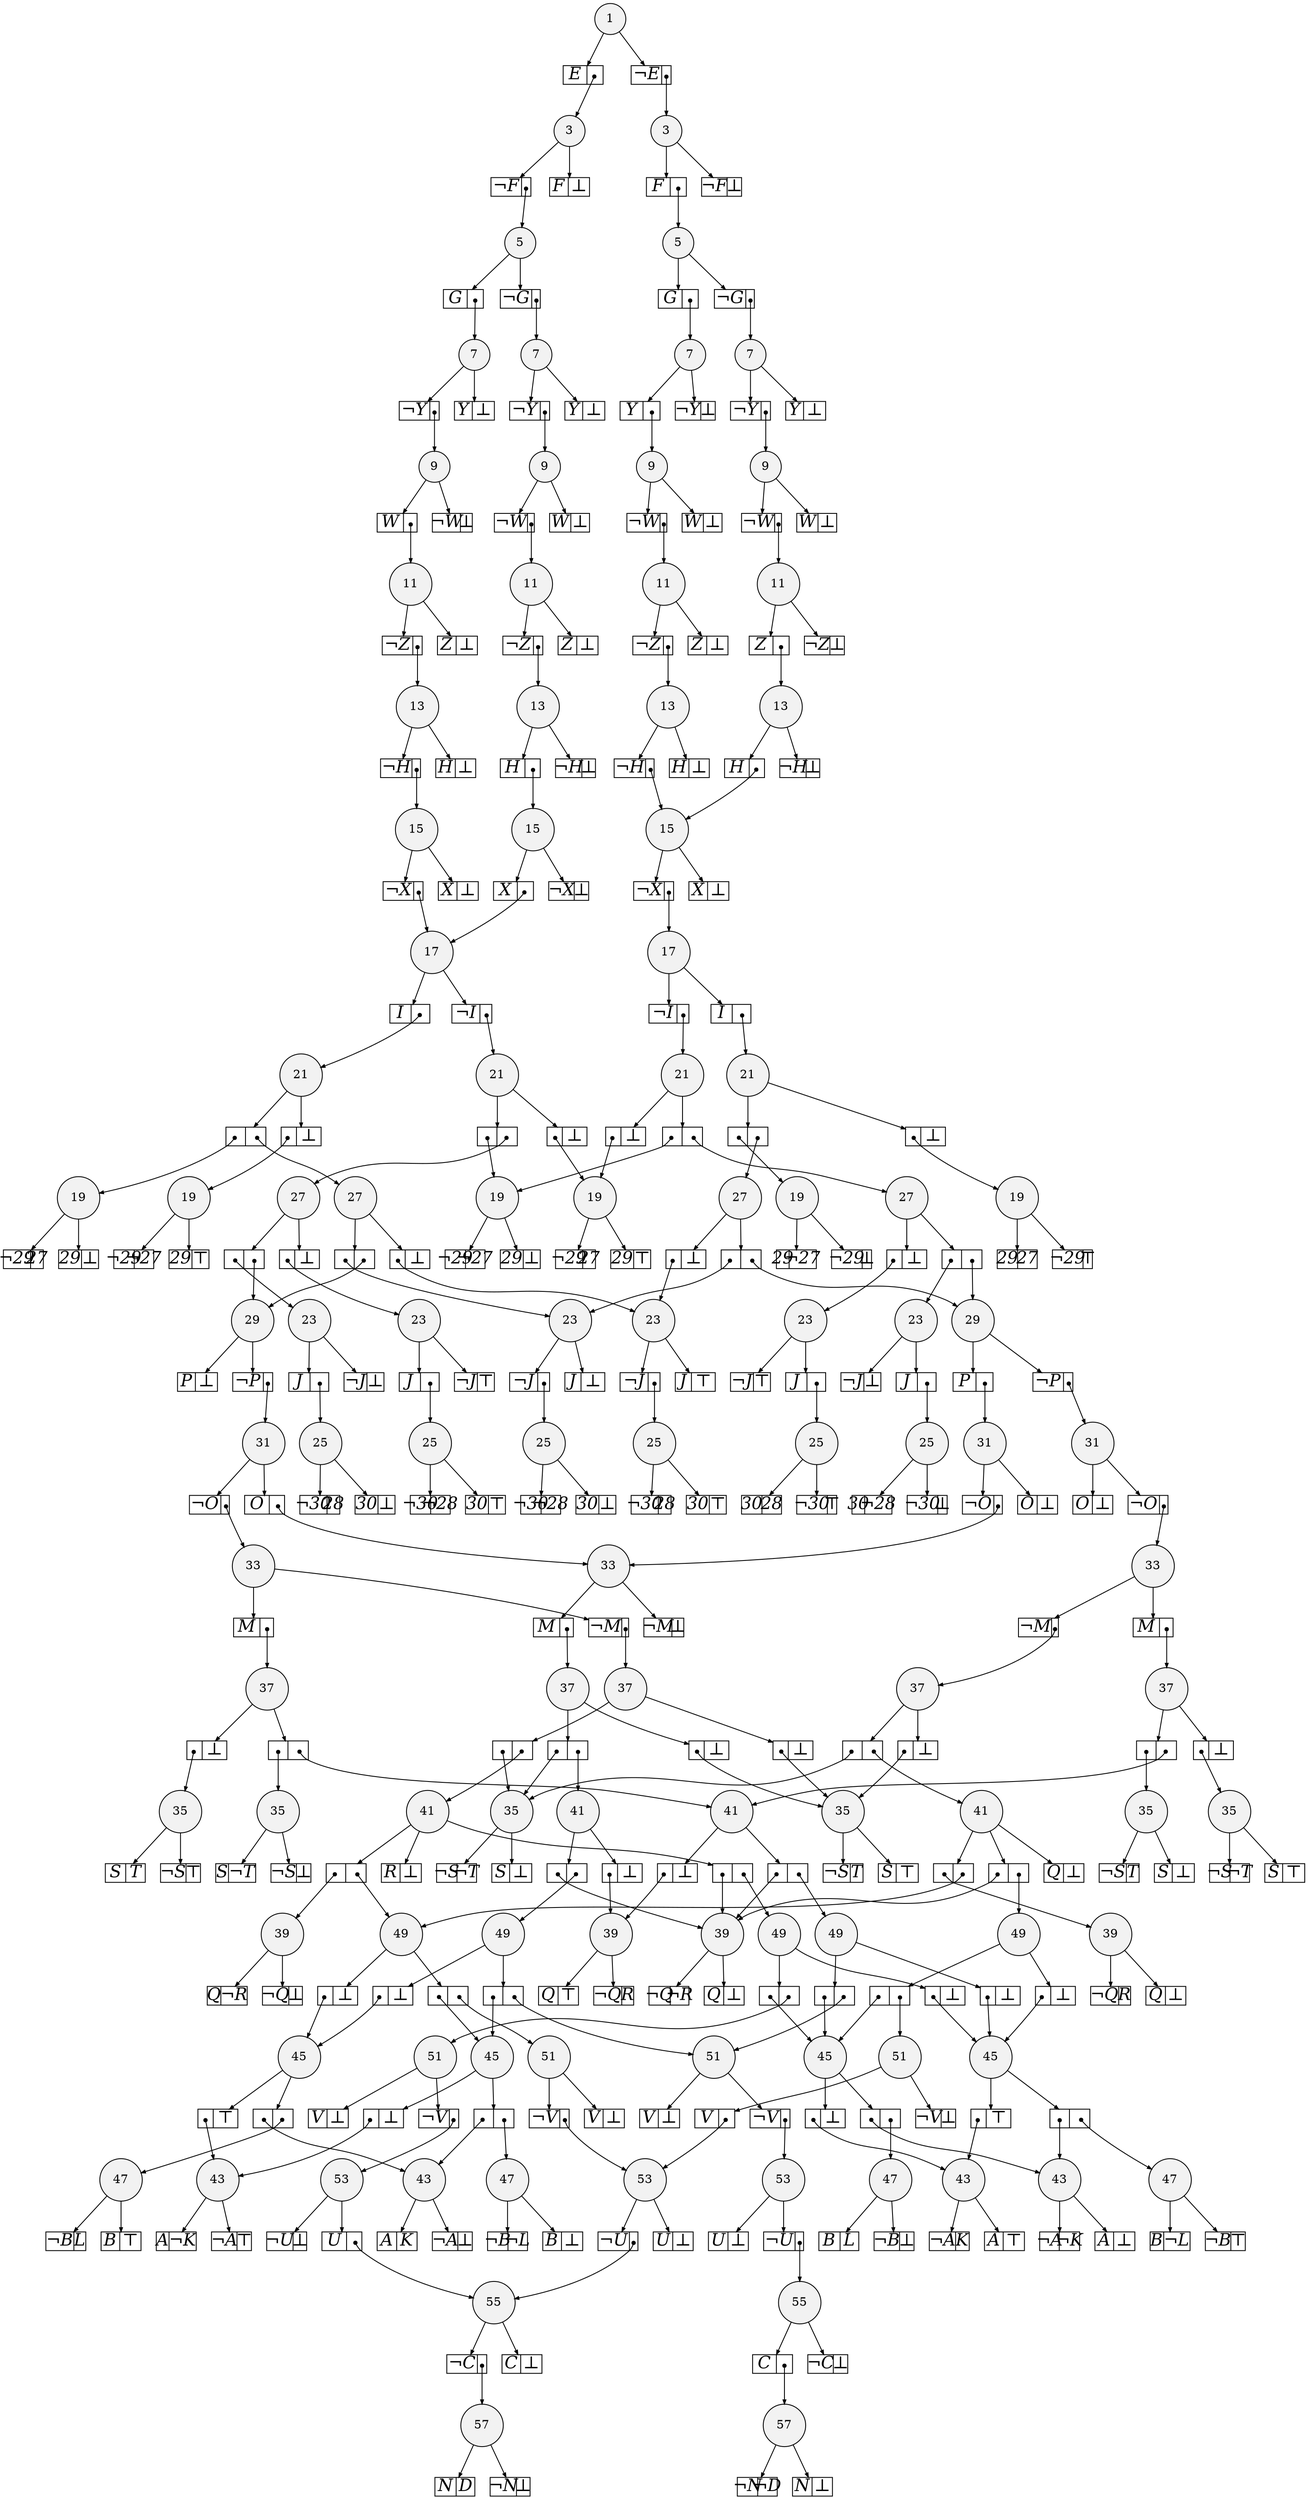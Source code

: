 
digraph sdd {

overlap=false

{rank=same; n8892 n8893 }
{rank=same; n8926 n8927 }
{rank=same; n8977 n10126 n8976 }
{rank=same; n9281 n10127 n9287 n10119 }
{rank=same; n15714 n15718 n15717 n15715 n15716 }
{rank=same; n4064 n15719 n4063 n15721 }
{rank=same; n9321 n15720 n9318 n15722 }
{rank=same; n9260 n9262 n9257 n9259 }
{rank=same; n15779 n15780 n15777 n15781 }
{rank=same; n13173 n15690 n13174 n13175 }
{rank=same; n16767 n15826 n15824 n16627 n15822 }
{rank=same; n16765 n16766 n14775 n15778 n16623 n16626 }
{rank=same; n16768 n15858 n16630 }
{rank=same; n16769 n16631 n15900 }
{rank=same; n16770 n16632 }
{rank=same; n16773 n16771 n16674 n16635 }
{rank=same; n9951 n13331 n16734 n16738 n16668 n16672 }
{rank=same; n15546 n16246 n16735 n16739 n16670 n16673 }
{rank=same; n16774 n16772 n16675 n16653 }
{rank=same; n16711 n16713 n9832 n16544 n16651 n16652 }
{rank=same; n16775 n16676 }
{rank=same; n16781 n16776 n16677 }
{rank=same; n16782 n16777 n16682 n16678 }
{rank=same; n16783 n16778 n16683 n16679 }
{rank=same; n16784 n16779 n16684 n16680 }
{rank=same; n16785 n16780 n16685 n16681 }
{rank=same; n16786 n16686 }
{rank=same; n16787 n16687 }
{rank=same; n16788 }

n8892 [label= "57",style=filled,fillcolor=gray95,shape=circle,height=.25,width=.25]; 
n8892e0
      [label= "<L>&not;N|<R>&not;D",
      shape=record,
      fontsize=20,
      fontname="Times-Italic",
      fillcolor=white,
      style=filled,
      fixedsize=true,
      height=.30, 
      width=.65];

n8892->n8892e0 [arrowsize=.50];
n8892e1
      [label= "<L>N|<R>&#8869;",
      shape=record,
      fontsize=20,
      fontname="Times-Italic",
      fillcolor=white,
      style=filled,
      fixedsize=true,
      height=.30, 
      width=.65];

n8892->n8892e1 [arrowsize=.50];
n8893 [label= "57",style=filled,fillcolor=gray95,shape=circle,height=.25,width=.25]; 
n8893e0
      [label= "<L>N|<R>D",
      shape=record,
      fontsize=20,
      fontname="Times-Italic",
      fillcolor=white,
      style=filled,
      fixedsize=true,
      height=.30, 
      width=.65];

n8893->n8893e0 [arrowsize=.50];
n8893e1
      [label= "<L>&not;N|<R>&#8869;",
      shape=record,
      fontsize=20,
      fontname="Times-Italic",
      fillcolor=white,
      style=filled,
      fixedsize=true,
      height=.30, 
      width=.65];

n8893->n8893e1 [arrowsize=.50];
n8926 [label= "55",style=filled,fillcolor=gray95,shape=circle,height=.25,width=.25]; 
n8926e0
      [label= "<L>C|<R>",
      shape=record,
      fontsize=20,
      fontname="Times-Italic",
      fillcolor=white,
      style=filled,
      fixedsize=true,
      height=.30, 
      width=.65];

n8926->n8926e0 [arrowsize=.50];
n8926e0:R:c->n8892 [arrowsize=.50,tailclip=false,arrowtail=dot,dir=both];
n8926e1
      [label= "<L>&not;C|<R>&#8869;",
      shape=record,
      fontsize=20,
      fontname="Times-Italic",
      fillcolor=white,
      style=filled,
      fixedsize=true,
      height=.30, 
      width=.65];

n8926->n8926e1 [arrowsize=.50];
n8927 [label= "55",style=filled,fillcolor=gray95,shape=circle,height=.25,width=.25]; 
n8927e0
      [label= "<L>&not;C|<R>",
      shape=record,
      fontsize=20,
      fontname="Times-Italic",
      fillcolor=white,
      style=filled,
      fixedsize=true,
      height=.30, 
      width=.65];

n8927->n8927e0 [arrowsize=.50];
n8927e0:R:c->n8893 [arrowsize=.50,tailclip=false,arrowtail=dot,dir=both];
n8927e1
      [label= "<L>C|<R>&#8869;",
      shape=record,
      fontsize=20,
      fontname="Times-Italic",
      fillcolor=white,
      style=filled,
      fixedsize=true,
      height=.30, 
      width=.65];

n8927->n8927e1 [arrowsize=.50];
n8977 [label= "53",style=filled,fillcolor=gray95,shape=circle,height=.25,width=.25]; 
n8977e0
      [label= "<L>&not;U|<R>",
      shape=record,
      fontsize=20,
      fontname="Times-Italic",
      fillcolor=white,
      style=filled,
      fixedsize=true,
      height=.30, 
      width=.65];

n8977->n8977e0 [arrowsize=.50];
n8977e0:R:c->n8926 [arrowsize=.50,tailclip=false,arrowtail=dot,dir=both];
n8977e1
      [label= "<L>U|<R>&#8869;",
      shape=record,
      fontsize=20,
      fontname="Times-Italic",
      fillcolor=white,
      style=filled,
      fixedsize=true,
      height=.30, 
      width=.65];

n8977->n8977e1 [arrowsize=.50];
n10126 [label= "53",style=filled,fillcolor=gray95,shape=circle,height=.25,width=.25]; 
n10126e0
      [label= "<L>U|<R>",
      shape=record,
      fontsize=20,
      fontname="Times-Italic",
      fillcolor=white,
      style=filled,
      fixedsize=true,
      height=.30, 
      width=.65];

n10126->n10126e0 [arrowsize=.50];
n10126e0:R:c->n8927 [arrowsize=.50,tailclip=false,arrowtail=dot,dir=both];
n10126e1
      [label= "<L>&not;U|<R>&#8869;",
      shape=record,
      fontsize=20,
      fontname="Times-Italic",
      fillcolor=white,
      style=filled,
      fixedsize=true,
      height=.30, 
      width=.65];

n10126->n10126e1 [arrowsize=.50];
n8976 [label= "53",style=filled,fillcolor=gray95,shape=circle,height=.25,width=.25]; 
n8976e0
      [label= "<L>&not;U|<R>",
      shape=record,
      fontsize=20,
      fontname="Times-Italic",
      fillcolor=white,
      style=filled,
      fixedsize=true,
      height=.30, 
      width=.65];

n8976->n8976e0 [arrowsize=.50];
n8976e0:R:c->n8927 [arrowsize=.50,tailclip=false,arrowtail=dot,dir=both];
n8976e1
      [label= "<L>U|<R>&#8869;",
      shape=record,
      fontsize=20,
      fontname="Times-Italic",
      fillcolor=white,
      style=filled,
      fixedsize=true,
      height=.30, 
      width=.65];

n8976->n8976e1 [arrowsize=.50];
n9281 [label= "51",style=filled,fillcolor=gray95,shape=circle,height=.25,width=.25]; 
n9281e0
      [label= "<L>&not;V|<R>",
      shape=record,
      fontsize=20,
      fontname="Times-Italic",
      fillcolor=white,
      style=filled,
      fixedsize=true,
      height=.30, 
      width=.65];

n9281->n9281e0 [arrowsize=.50];
n9281e0:R:c->n8977 [arrowsize=.50,tailclip=false,arrowtail=dot,dir=both];
n9281e1
      [label= "<L>V|<R>&#8869;",
      shape=record,
      fontsize=20,
      fontname="Times-Italic",
      fillcolor=white,
      style=filled,
      fixedsize=true,
      height=.30, 
      width=.65];

n9281->n9281e1 [arrowsize=.50];
n10127 [label= "51",style=filled,fillcolor=gray95,shape=circle,height=.25,width=.25]; 
n10127e0
      [label= "<L>&not;V|<R>",
      shape=record,
      fontsize=20,
      fontname="Times-Italic",
      fillcolor=white,
      style=filled,
      fixedsize=true,
      height=.30, 
      width=.65];

n10127->n10127e0 [arrowsize=.50];
n10127e0:R:c->n10126 [arrowsize=.50,tailclip=false,arrowtail=dot,dir=both];
n10127e1
      [label= "<L>V|<R>&#8869;",
      shape=record,
      fontsize=20,
      fontname="Times-Italic",
      fillcolor=white,
      style=filled,
      fixedsize=true,
      height=.30, 
      width=.65];

n10127->n10127e1 [arrowsize=.50];
n9287 [label= "51",style=filled,fillcolor=gray95,shape=circle,height=.25,width=.25]; 
n9287e0
      [label= "<L>&not;V|<R>",
      shape=record,
      fontsize=20,
      fontname="Times-Italic",
      fillcolor=white,
      style=filled,
      fixedsize=true,
      height=.30, 
      width=.65];

n9287->n9287e0 [arrowsize=.50];
n9287e0:R:c->n8976 [arrowsize=.50,tailclip=false,arrowtail=dot,dir=both];
n9287e1
      [label= "<L>V|<R>&#8869;",
      shape=record,
      fontsize=20,
      fontname="Times-Italic",
      fillcolor=white,
      style=filled,
      fixedsize=true,
      height=.30, 
      width=.65];

n9287->n9287e1 [arrowsize=.50];
n10119 [label= "51",style=filled,fillcolor=gray95,shape=circle,height=.25,width=.25]; 
n10119e0
      [label= "<L>V|<R>",
      shape=record,
      fontsize=20,
      fontname="Times-Italic",
      fillcolor=white,
      style=filled,
      fixedsize=true,
      height=.30, 
      width=.65];

n10119->n10119e0 [arrowsize=.50];
n10119e0:R:c->n8976 [arrowsize=.50,tailclip=false,arrowtail=dot,dir=both];
n10119e1
      [label= "<L>&not;V|<R>&#8869;",
      shape=record,
      fontsize=20,
      fontname="Times-Italic",
      fillcolor=white,
      style=filled,
      fixedsize=true,
      height=.30, 
      width=.65];

n10119->n10119e1 [arrowsize=.50];
n15714 [label= "49",style=filled,fillcolor=gray95,shape=circle,height=.25,width=.25]; 
n15714e0
      [label= "<L>|<R>",
      shape=record,
      fontsize=20,
      fontname="Times-Italic",
      fillcolor=white,
      style=filled,
      fixedsize=true,
      height=.30, 
      width=.65];

n15714->n15714e0 [arrowsize=.50];
n15714e0:L:c->n9321 [arrowsize=.50,tailclip=false,arrowtail=dot,dir=both];
n15714e0:R:c->n9281 [arrowsize=.50,tailclip=false,arrowtail=dot,dir=both];
n15714e1
      [label= "<L>|<R>&#8869;",
      shape=record,
      fontsize=20,
      fontname="Times-Italic",
      fillcolor=white,
      style=filled,
      fixedsize=true,
      height=.30, 
      width=.65];

n15714->n15714e1 [arrowsize=.50];
n15714e1:L:c->n15720 [arrowsize=.50,tailclip=false,arrowtail=dot,dir=both];
n15718 [label= "49",style=filled,fillcolor=gray95,shape=circle,height=.25,width=.25]; 
n15718e0
      [label= "<L>|<R>",
      shape=record,
      fontsize=20,
      fontname="Times-Italic",
      fillcolor=white,
      style=filled,
      fixedsize=true,
      height=.30, 
      width=.65];

n15718->n15718e0 [arrowsize=.50];
n15718e0:L:c->n9321 [arrowsize=.50,tailclip=false,arrowtail=dot,dir=both];
n15718e0:R:c->n10127 [arrowsize=.50,tailclip=false,arrowtail=dot,dir=both];
n15718e1
      [label= "<L>|<R>&#8869;",
      shape=record,
      fontsize=20,
      fontname="Times-Italic",
      fillcolor=white,
      style=filled,
      fixedsize=true,
      height=.30, 
      width=.65];

n15718->n15718e1 [arrowsize=.50];
n15718e1:L:c->n15720 [arrowsize=.50,tailclip=false,arrowtail=dot,dir=both];
n15717 [label= "49",style=filled,fillcolor=gray95,shape=circle,height=.25,width=.25]; 
n15717e0
      [label= "<L>|<R>",
      shape=record,
      fontsize=20,
      fontname="Times-Italic",
      fillcolor=white,
      style=filled,
      fixedsize=true,
      height=.30, 
      width=.65];

n15717->n15717e0 [arrowsize=.50];
n15717e0:L:c->n9318 [arrowsize=.50,tailclip=false,arrowtail=dot,dir=both];
n15717e0:R:c->n9287 [arrowsize=.50,tailclip=false,arrowtail=dot,dir=both];
n15717e1
      [label= "<L>|<R>&#8869;",
      shape=record,
      fontsize=20,
      fontname="Times-Italic",
      fillcolor=white,
      style=filled,
      fixedsize=true,
      height=.30, 
      width=.65];

n15717->n15717e1 [arrowsize=.50];
n15717e1:L:c->n15722 [arrowsize=.50,tailclip=false,arrowtail=dot,dir=both];
n15715 [label= "49",style=filled,fillcolor=gray95,shape=circle,height=.25,width=.25]; 
n15715e0
      [label= "<L>|<R>",
      shape=record,
      fontsize=20,
      fontname="Times-Italic",
      fillcolor=white,
      style=filled,
      fixedsize=true,
      height=.30, 
      width=.65];

n15715->n15715e0 [arrowsize=.50];
n15715e0:L:c->n9318 [arrowsize=.50,tailclip=false,arrowtail=dot,dir=both];
n15715e0:R:c->n9281 [arrowsize=.50,tailclip=false,arrowtail=dot,dir=both];
n15715e1
      [label= "<L>|<R>&#8869;",
      shape=record,
      fontsize=20,
      fontname="Times-Italic",
      fillcolor=white,
      style=filled,
      fixedsize=true,
      height=.30, 
      width=.65];

n15715->n15715e1 [arrowsize=.50];
n15715e1:L:c->n15722 [arrowsize=.50,tailclip=false,arrowtail=dot,dir=both];
n15716 [label= "49",style=filled,fillcolor=gray95,shape=circle,height=.25,width=.25]; 
n15716e0
      [label= "<L>|<R>",
      shape=record,
      fontsize=20,
      fontname="Times-Italic",
      fillcolor=white,
      style=filled,
      fixedsize=true,
      height=.30, 
      width=.65];

n15716->n15716e0 [arrowsize=.50];
n15716e0:L:c->n9321 [arrowsize=.50,tailclip=false,arrowtail=dot,dir=both];
n15716e0:R:c->n10119 [arrowsize=.50,tailclip=false,arrowtail=dot,dir=both];
n15716e1
      [label= "<L>|<R>&#8869;",
      shape=record,
      fontsize=20,
      fontname="Times-Italic",
      fillcolor=white,
      style=filled,
      fixedsize=true,
      height=.30, 
      width=.65];

n15716->n15716e1 [arrowsize=.50];
n15716e1:L:c->n15720 [arrowsize=.50,tailclip=false,arrowtail=dot,dir=both];
n4064 [label= "47",style=filled,fillcolor=gray95,shape=circle,height=.25,width=.25]; 
n4064e0
      [label= "<L>B|<R>L",
      shape=record,
      fontsize=20,
      fontname="Times-Italic",
      fillcolor=white,
      style=filled,
      fixedsize=true,
      height=.30, 
      width=.65];

n4064->n4064e0 [arrowsize=.50];
n4064e1
      [label= "<L>&not;B|<R>&#8869;",
      shape=record,
      fontsize=20,
      fontname="Times-Italic",
      fillcolor=white,
      style=filled,
      fixedsize=true,
      height=.30, 
      width=.65];

n4064->n4064e1 [arrowsize=.50];
n15719 [label= "47",style=filled,fillcolor=gray95,shape=circle,height=.25,width=.25]; 
n15719e0
      [label= "<L>B|<R>&not;L",
      shape=record,
      fontsize=20,
      fontname="Times-Italic",
      fillcolor=white,
      style=filled,
      fixedsize=true,
      height=.30, 
      width=.65];

n15719->n15719e0 [arrowsize=.50];
n15719e1
      [label= "<L>&not;B|<R>&#8868;",
      shape=record,
      fontsize=20,
      fontname="Times-Italic",
      fillcolor=white,
      style=filled,
      fixedsize=true,
      height=.30, 
      width=.65];

n15719->n15719e1 [arrowsize=.50];
n4063 [label= "47",style=filled,fillcolor=gray95,shape=circle,height=.25,width=.25]; 
n4063e0
      [label= "<L>&not;B|<R>&not;L",
      shape=record,
      fontsize=20,
      fontname="Times-Italic",
      fillcolor=white,
      style=filled,
      fixedsize=true,
      height=.30, 
      width=.65];

n4063->n4063e0 [arrowsize=.50];
n4063e1
      [label= "<L>B|<R>&#8869;",
      shape=record,
      fontsize=20,
      fontname="Times-Italic",
      fillcolor=white,
      style=filled,
      fixedsize=true,
      height=.30, 
      width=.65];

n4063->n4063e1 [arrowsize=.50];
n15721 [label= "47",style=filled,fillcolor=gray95,shape=circle,height=.25,width=.25]; 
n15721e0
      [label= "<L>&not;B|<R>L",
      shape=record,
      fontsize=20,
      fontname="Times-Italic",
      fillcolor=white,
      style=filled,
      fixedsize=true,
      height=.30, 
      width=.65];

n15721->n15721e0 [arrowsize=.50];
n15721e1
      [label= "<L>B|<R>&#8868;",
      shape=record,
      fontsize=20,
      fontname="Times-Italic",
      fillcolor=white,
      style=filled,
      fixedsize=true,
      height=.30, 
      width=.65];

n15721->n15721e1 [arrowsize=.50];
n9321 [label= "45",style=filled,fillcolor=gray95,shape=circle,height=.25,width=.25]; 
n9321e0
      [label= "<L>|<R>",
      shape=record,
      fontsize=20,
      fontname="Times-Italic",
      fillcolor=white,
      style=filled,
      fixedsize=true,
      height=.30, 
      width=.65];

n9321->n9321e0 [arrowsize=.50];
n9321e0:L:c->n9260 [arrowsize=.50,tailclip=false,arrowtail=dot,dir=both];
n9321e0:R:c->n4064 [arrowsize=.50,tailclip=false,arrowtail=dot,dir=both];
n9321e1
      [label= "<L>|<R>&#8869;",
      shape=record,
      fontsize=20,
      fontname="Times-Italic",
      fillcolor=white,
      style=filled,
      fixedsize=true,
      height=.30, 
      width=.65];

n9321->n9321e1 [arrowsize=.50];
n9321e1:L:c->n9262 [arrowsize=.50,tailclip=false,arrowtail=dot,dir=both];
n15720 [label= "45",style=filled,fillcolor=gray95,shape=circle,height=.25,width=.25]; 
n15720e0
      [label= "<L>|<R>",
      shape=record,
      fontsize=20,
      fontname="Times-Italic",
      fillcolor=white,
      style=filled,
      fixedsize=true,
      height=.30, 
      width=.65];

n15720->n15720e0 [arrowsize=.50];
n15720e0:L:c->n9260 [arrowsize=.50,tailclip=false,arrowtail=dot,dir=both];
n15720e0:R:c->n15719 [arrowsize=.50,tailclip=false,arrowtail=dot,dir=both];
n15720e1
      [label= "<L>|<R>&#8868;",
      shape=record,
      fontsize=20,
      fontname="Times-Italic",
      fillcolor=white,
      style=filled,
      fixedsize=true,
      height=.30, 
      width=.65];

n15720->n15720e1 [arrowsize=.50];
n15720e1:L:c->n9262 [arrowsize=.50,tailclip=false,arrowtail=dot,dir=both];
n9318 [label= "45",style=filled,fillcolor=gray95,shape=circle,height=.25,width=.25]; 
n9318e0
      [label= "<L>|<R>",
      shape=record,
      fontsize=20,
      fontname="Times-Italic",
      fillcolor=white,
      style=filled,
      fixedsize=true,
      height=.30, 
      width=.65];

n9318->n9318e0 [arrowsize=.50];
n9318e0:L:c->n9257 [arrowsize=.50,tailclip=false,arrowtail=dot,dir=both];
n9318e0:R:c->n4063 [arrowsize=.50,tailclip=false,arrowtail=dot,dir=both];
n9318e1
      [label= "<L>|<R>&#8869;",
      shape=record,
      fontsize=20,
      fontname="Times-Italic",
      fillcolor=white,
      style=filled,
      fixedsize=true,
      height=.30, 
      width=.65];

n9318->n9318e1 [arrowsize=.50];
n9318e1:L:c->n9259 [arrowsize=.50,tailclip=false,arrowtail=dot,dir=both];
n15722 [label= "45",style=filled,fillcolor=gray95,shape=circle,height=.25,width=.25]; 
n15722e0
      [label= "<L>|<R>",
      shape=record,
      fontsize=20,
      fontname="Times-Italic",
      fillcolor=white,
      style=filled,
      fixedsize=true,
      height=.30, 
      width=.65];

n15722->n15722e0 [arrowsize=.50];
n15722e0:L:c->n9257 [arrowsize=.50,tailclip=false,arrowtail=dot,dir=both];
n15722e0:R:c->n15721 [arrowsize=.50,tailclip=false,arrowtail=dot,dir=both];
n15722e1
      [label= "<L>|<R>&#8868;",
      shape=record,
      fontsize=20,
      fontname="Times-Italic",
      fillcolor=white,
      style=filled,
      fixedsize=true,
      height=.30, 
      width=.65];

n15722->n15722e1 [arrowsize=.50];
n15722e1:L:c->n9259 [arrowsize=.50,tailclip=false,arrowtail=dot,dir=both];
n9260 [label= "43",style=filled,fillcolor=gray95,shape=circle,height=.25,width=.25]; 
n9260e0
      [label= "<L>&not;A|<R>&not;K",
      shape=record,
      fontsize=20,
      fontname="Times-Italic",
      fillcolor=white,
      style=filled,
      fixedsize=true,
      height=.30, 
      width=.65];

n9260->n9260e0 [arrowsize=.50];
n9260e1
      [label= "<L>A|<R>&#8869;",
      shape=record,
      fontsize=20,
      fontname="Times-Italic",
      fillcolor=white,
      style=filled,
      fixedsize=true,
      height=.30, 
      width=.65];

n9260->n9260e1 [arrowsize=.50];
n9262 [label= "43",style=filled,fillcolor=gray95,shape=circle,height=.25,width=.25]; 
n9262e0
      [label= "<L>&not;A|<R>K",
      shape=record,
      fontsize=20,
      fontname="Times-Italic",
      fillcolor=white,
      style=filled,
      fixedsize=true,
      height=.30, 
      width=.65];

n9262->n9262e0 [arrowsize=.50];
n9262e1
      [label= "<L>A|<R>&#8868;",
      shape=record,
      fontsize=20,
      fontname="Times-Italic",
      fillcolor=white,
      style=filled,
      fixedsize=true,
      height=.30, 
      width=.65];

n9262->n9262e1 [arrowsize=.50];
n9257 [label= "43",style=filled,fillcolor=gray95,shape=circle,height=.25,width=.25]; 
n9257e0
      [label= "<L>A|<R>K",
      shape=record,
      fontsize=20,
      fontname="Times-Italic",
      fillcolor=white,
      style=filled,
      fixedsize=true,
      height=.30, 
      width=.65];

n9257->n9257e0 [arrowsize=.50];
n9257e1
      [label= "<L>&not;A|<R>&#8869;",
      shape=record,
      fontsize=20,
      fontname="Times-Italic",
      fillcolor=white,
      style=filled,
      fixedsize=true,
      height=.30, 
      width=.65];

n9257->n9257e1 [arrowsize=.50];
n9259 [label= "43",style=filled,fillcolor=gray95,shape=circle,height=.25,width=.25]; 
n9259e0
      [label= "<L>A|<R>&not;K",
      shape=record,
      fontsize=20,
      fontname="Times-Italic",
      fillcolor=white,
      style=filled,
      fixedsize=true,
      height=.30, 
      width=.65];

n9259->n9259e0 [arrowsize=.50];
n9259e1
      [label= "<L>&not;A|<R>&#8868;",
      shape=record,
      fontsize=20,
      fontname="Times-Italic",
      fillcolor=white,
      style=filled,
      fixedsize=true,
      height=.30, 
      width=.65];

n9259->n9259e1 [arrowsize=.50];
n15779 [label= "41",style=filled,fillcolor=gray95,shape=circle,height=.25,width=.25]; 
n15779e0
      [label= "<L>|<R>",
      shape=record,
      fontsize=20,
      fontname="Times-Italic",
      fillcolor=white,
      style=filled,
      fixedsize=true,
      height=.30, 
      width=.65];

n15779->n15779e0 [arrowsize=.50];
n15779e0:L:c->n13173 [arrowsize=.50,tailclip=false,arrowtail=dot,dir=both];
n15779e0:R:c->n15714 [arrowsize=.50,tailclip=false,arrowtail=dot,dir=both];
n15779e1
      [label= "<L>|<R>&#8869;",
      shape=record,
      fontsize=20,
      fontname="Times-Italic",
      fillcolor=white,
      style=filled,
      fixedsize=true,
      height=.30, 
      width=.65];

n15779->n15779e1 [arrowsize=.50];
n15779e1:L:c->n15690 [arrowsize=.50,tailclip=false,arrowtail=dot,dir=both];
n15780 [label= "41",style=filled,fillcolor=gray95,shape=circle,height=.25,width=.25]; 
n15780e0
      [label= "<L>|<R>",
      shape=record,
      fontsize=20,
      fontname="Times-Italic",
      fillcolor=white,
      style=filled,
      fixedsize=true,
      height=.30, 
      width=.65];

n15780->n15780e0 [arrowsize=.50];
n15780e0:L:c->n13173 [arrowsize=.50,tailclip=false,arrowtail=dot,dir=both];
n15780e0:R:c->n15718 [arrowsize=.50,tailclip=false,arrowtail=dot,dir=both];
n15780e1
      [label= "<L>|<R>",
      shape=record,
      fontsize=20,
      fontname="Times-Italic",
      fillcolor=white,
      style=filled,
      fixedsize=true,
      height=.30, 
      width=.65];

n15780->n15780e1 [arrowsize=.50];
n15780e1:L:c->n13174 [arrowsize=.50,tailclip=false,arrowtail=dot,dir=both];
n15780e1:R:c->n15717 [arrowsize=.50,tailclip=false,arrowtail=dot,dir=both];
n15780e2
      [label= "<L>R|<R>&#8869;",
      shape=record,
      fontsize=20,
      fontname="Times-Italic",
      fillcolor=white,
      style=filled,
      fixedsize=true,
      height=.30, 
      width=.65];

n15780->n15780e2 [arrowsize=.50];
n15777 [label= "41",style=filled,fillcolor=gray95,shape=circle,height=.25,width=.25]; 
n15777e0
      [label= "<L>|<R>",
      shape=record,
      fontsize=20,
      fontname="Times-Italic",
      fillcolor=white,
      style=filled,
      fixedsize=true,
      height=.30, 
      width=.65];

n15777->n15777e0 [arrowsize=.50];
n15777e0:L:c->n13173 [arrowsize=.50,tailclip=false,arrowtail=dot,dir=both];
n15777e0:R:c->n15715 [arrowsize=.50,tailclip=false,arrowtail=dot,dir=both];
n15777e1
      [label= "<L>|<R>&#8869;",
      shape=record,
      fontsize=20,
      fontname="Times-Italic",
      fillcolor=white,
      style=filled,
      fixedsize=true,
      height=.30, 
      width=.65];

n15777->n15777e1 [arrowsize=.50];
n15777e1:L:c->n15690 [arrowsize=.50,tailclip=false,arrowtail=dot,dir=both];
n15781 [label= "41",style=filled,fillcolor=gray95,shape=circle,height=.25,width=.25]; 
n15781e0
      [label= "<L>|<R>",
      shape=record,
      fontsize=20,
      fontname="Times-Italic",
      fillcolor=white,
      style=filled,
      fixedsize=true,
      height=.30, 
      width=.65];

n15781->n15781e0 [arrowsize=.50];
n15781e0:L:c->n13175 [arrowsize=.50,tailclip=false,arrowtail=dot,dir=both];
n15781e0:R:c->n15717 [arrowsize=.50,tailclip=false,arrowtail=dot,dir=both];
n15781e1
      [label= "<L>|<R>",
      shape=record,
      fontsize=20,
      fontname="Times-Italic",
      fillcolor=white,
      style=filled,
      fixedsize=true,
      height=.30, 
      width=.65];

n15781->n15781e1 [arrowsize=.50];
n15781e1:L:c->n13173 [arrowsize=.50,tailclip=false,arrowtail=dot,dir=both];
n15781e1:R:c->n15716 [arrowsize=.50,tailclip=false,arrowtail=dot,dir=both];
n15781e2
      [label= "<L>Q|<R>&#8869;",
      shape=record,
      fontsize=20,
      fontname="Times-Italic",
      fillcolor=white,
      style=filled,
      fixedsize=true,
      height=.30, 
      width=.65];

n15781->n15781e2 [arrowsize=.50];
n13173 [label= "39",style=filled,fillcolor=gray95,shape=circle,height=.25,width=.25]; 
n13173e0
      [label= "<L>&not;Q|<R>&not;R",
      shape=record,
      fontsize=20,
      fontname="Times-Italic",
      fillcolor=white,
      style=filled,
      fixedsize=true,
      height=.30, 
      width=.65];

n13173->n13173e0 [arrowsize=.50];
n13173e1
      [label= "<L>Q|<R>&#8869;",
      shape=record,
      fontsize=20,
      fontname="Times-Italic",
      fillcolor=white,
      style=filled,
      fixedsize=true,
      height=.30, 
      width=.65];

n13173->n13173e1 [arrowsize=.50];
n15690 [label= "39",style=filled,fillcolor=gray95,shape=circle,height=.25,width=.25]; 
n15690e0
      [label= "<L>&not;Q|<R>R",
      shape=record,
      fontsize=20,
      fontname="Times-Italic",
      fillcolor=white,
      style=filled,
      fixedsize=true,
      height=.30, 
      width=.65];

n15690->n15690e0 [arrowsize=.50];
n15690e1
      [label= "<L>Q|<R>&#8868;",
      shape=record,
      fontsize=20,
      fontname="Times-Italic",
      fillcolor=white,
      style=filled,
      fixedsize=true,
      height=.30, 
      width=.65];

n15690->n15690e1 [arrowsize=.50];
n13174 [label= "39",style=filled,fillcolor=gray95,shape=circle,height=.25,width=.25]; 
n13174e0
      [label= "<L>Q|<R>&not;R",
      shape=record,
      fontsize=20,
      fontname="Times-Italic",
      fillcolor=white,
      style=filled,
      fixedsize=true,
      height=.30, 
      width=.65];

n13174->n13174e0 [arrowsize=.50];
n13174e1
      [label= "<L>&not;Q|<R>&#8869;",
      shape=record,
      fontsize=20,
      fontname="Times-Italic",
      fillcolor=white,
      style=filled,
      fixedsize=true,
      height=.30, 
      width=.65];

n13174->n13174e1 [arrowsize=.50];
n13175 [label= "39",style=filled,fillcolor=gray95,shape=circle,height=.25,width=.25]; 
n13175e0
      [label= "<L>&not;Q|<R>R",
      shape=record,
      fontsize=20,
      fontname="Times-Italic",
      fillcolor=white,
      style=filled,
      fixedsize=true,
      height=.30, 
      width=.65];

n13175->n13175e0 [arrowsize=.50];
n13175e1
      [label= "<L>Q|<R>&#8869;",
      shape=record,
      fontsize=20,
      fontname="Times-Italic",
      fillcolor=white,
      style=filled,
      fixedsize=true,
      height=.30, 
      width=.65];

n13175->n13175e1 [arrowsize=.50];
n16767 [label= "37",style=filled,fillcolor=gray95,shape=circle,height=.25,width=.25]; 
n16767e0
      [label= "<L>|<R>",
      shape=record,
      fontsize=20,
      fontname="Times-Italic",
      fillcolor=white,
      style=filled,
      fixedsize=true,
      height=.30, 
      width=.65];

n16767->n16767e0 [arrowsize=.50];
n16767e0:L:c->n16765 [arrowsize=.50,tailclip=false,arrowtail=dot,dir=both];
n16767e0:R:c->n15779 [arrowsize=.50,tailclip=false,arrowtail=dot,dir=both];
n16767e1
      [label= "<L>|<R>&#8869;",
      shape=record,
      fontsize=20,
      fontname="Times-Italic",
      fillcolor=white,
      style=filled,
      fixedsize=true,
      height=.30, 
      width=.65];

n16767->n16767e1 [arrowsize=.50];
n16767e1:L:c->n16766 [arrowsize=.50,tailclip=false,arrowtail=dot,dir=both];
n15826 [label= "37",style=filled,fillcolor=gray95,shape=circle,height=.25,width=.25]; 
n15826e0
      [label= "<L>|<R>",
      shape=record,
      fontsize=20,
      fontname="Times-Italic",
      fillcolor=white,
      style=filled,
      fixedsize=true,
      height=.30, 
      width=.65];

n15826->n15826e0 [arrowsize=.50];
n15826e0:L:c->n14775 [arrowsize=.50,tailclip=false,arrowtail=dot,dir=both];
n15826e0:R:c->n15780 [arrowsize=.50,tailclip=false,arrowtail=dot,dir=both];
n15826e1
      [label= "<L>|<R>&#8869;",
      shape=record,
      fontsize=20,
      fontname="Times-Italic",
      fillcolor=white,
      style=filled,
      fixedsize=true,
      height=.30, 
      width=.65];

n15826->n15826e1 [arrowsize=.50];
n15826e1:L:c->n15778 [arrowsize=.50,tailclip=false,arrowtail=dot,dir=both];
n15824 [label= "37",style=filled,fillcolor=gray95,shape=circle,height=.25,width=.25]; 
n15824e0
      [label= "<L>|<R>",
      shape=record,
      fontsize=20,
      fontname="Times-Italic",
      fillcolor=white,
      style=filled,
      fixedsize=true,
      height=.30, 
      width=.65];

n15824->n15824e0 [arrowsize=.50];
n15824e0:L:c->n14775 [arrowsize=.50,tailclip=false,arrowtail=dot,dir=both];
n15824e0:R:c->n15777 [arrowsize=.50,tailclip=false,arrowtail=dot,dir=both];
n15824e1
      [label= "<L>|<R>&#8869;",
      shape=record,
      fontsize=20,
      fontname="Times-Italic",
      fillcolor=white,
      style=filled,
      fixedsize=true,
      height=.30, 
      width=.65];

n15824->n15824e1 [arrowsize=.50];
n15824e1:L:c->n15778 [arrowsize=.50,tailclip=false,arrowtail=dot,dir=both];
n16627 [label= "37",style=filled,fillcolor=gray95,shape=circle,height=.25,width=.25]; 
n16627e0
      [label= "<L>|<R>",
      shape=record,
      fontsize=20,
      fontname="Times-Italic",
      fillcolor=white,
      style=filled,
      fixedsize=true,
      height=.30, 
      width=.65];

n16627->n16627e0 [arrowsize=.50];
n16627e0:L:c->n16623 [arrowsize=.50,tailclip=false,arrowtail=dot,dir=both];
n16627e0:R:c->n15779 [arrowsize=.50,tailclip=false,arrowtail=dot,dir=both];
n16627e1
      [label= "<L>|<R>&#8869;",
      shape=record,
      fontsize=20,
      fontname="Times-Italic",
      fillcolor=white,
      style=filled,
      fixedsize=true,
      height=.30, 
      width=.65];

n16627->n16627e1 [arrowsize=.50];
n16627e1:L:c->n16626 [arrowsize=.50,tailclip=false,arrowtail=dot,dir=both];
n15822 [label= "37",style=filled,fillcolor=gray95,shape=circle,height=.25,width=.25]; 
n15822e0
      [label= "<L>|<R>",
      shape=record,
      fontsize=20,
      fontname="Times-Italic",
      fillcolor=white,
      style=filled,
      fixedsize=true,
      height=.30, 
      width=.65];

n15822->n15822e0 [arrowsize=.50];
n15822e0:L:c->n14775 [arrowsize=.50,tailclip=false,arrowtail=dot,dir=both];
n15822e0:R:c->n15781 [arrowsize=.50,tailclip=false,arrowtail=dot,dir=both];
n15822e1
      [label= "<L>|<R>&#8869;",
      shape=record,
      fontsize=20,
      fontname="Times-Italic",
      fillcolor=white,
      style=filled,
      fixedsize=true,
      height=.30, 
      width=.65];

n15822->n15822e1 [arrowsize=.50];
n15822e1:L:c->n15778 [arrowsize=.50,tailclip=false,arrowtail=dot,dir=both];
n16765 [label= "35",style=filled,fillcolor=gray95,shape=circle,height=.25,width=.25]; 
n16765e0
      [label= "<L>S|<R>&not;T",
      shape=record,
      fontsize=20,
      fontname="Times-Italic",
      fillcolor=white,
      style=filled,
      fixedsize=true,
      height=.30, 
      width=.65];

n16765->n16765e0 [arrowsize=.50];
n16765e1
      [label= "<L>&not;S|<R>&#8869;",
      shape=record,
      fontsize=20,
      fontname="Times-Italic",
      fillcolor=white,
      style=filled,
      fixedsize=true,
      height=.30, 
      width=.65];

n16765->n16765e1 [arrowsize=.50];
n16766 [label= "35",style=filled,fillcolor=gray95,shape=circle,height=.25,width=.25]; 
n16766e0
      [label= "<L>S|<R>T",
      shape=record,
      fontsize=20,
      fontname="Times-Italic",
      fillcolor=white,
      style=filled,
      fixedsize=true,
      height=.30, 
      width=.65];

n16766->n16766e0 [arrowsize=.50];
n16766e1
      [label= "<L>&not;S|<R>&#8868;",
      shape=record,
      fontsize=20,
      fontname="Times-Italic",
      fillcolor=white,
      style=filled,
      fixedsize=true,
      height=.30, 
      width=.65];

n16766->n16766e1 [arrowsize=.50];
n14775 [label= "35",style=filled,fillcolor=gray95,shape=circle,height=.25,width=.25]; 
n14775e0
      [label= "<L>&not;S|<R>&not;T",
      shape=record,
      fontsize=20,
      fontname="Times-Italic",
      fillcolor=white,
      style=filled,
      fixedsize=true,
      height=.30, 
      width=.65];

n14775->n14775e0 [arrowsize=.50];
n14775e1
      [label= "<L>S|<R>&#8869;",
      shape=record,
      fontsize=20,
      fontname="Times-Italic",
      fillcolor=white,
      style=filled,
      fixedsize=true,
      height=.30, 
      width=.65];

n14775->n14775e1 [arrowsize=.50];
n15778 [label= "35",style=filled,fillcolor=gray95,shape=circle,height=.25,width=.25]; 
n15778e0
      [label= "<L>&not;S|<R>T",
      shape=record,
      fontsize=20,
      fontname="Times-Italic",
      fillcolor=white,
      style=filled,
      fixedsize=true,
      height=.30, 
      width=.65];

n15778->n15778e0 [arrowsize=.50];
n15778e1
      [label= "<L>S|<R>&#8868;",
      shape=record,
      fontsize=20,
      fontname="Times-Italic",
      fillcolor=white,
      style=filled,
      fixedsize=true,
      height=.30, 
      width=.65];

n15778->n15778e1 [arrowsize=.50];
n16623 [label= "35",style=filled,fillcolor=gray95,shape=circle,height=.25,width=.25]; 
n16623e0
      [label= "<L>&not;S|<R>T",
      shape=record,
      fontsize=20,
      fontname="Times-Italic",
      fillcolor=white,
      style=filled,
      fixedsize=true,
      height=.30, 
      width=.65];

n16623->n16623e0 [arrowsize=.50];
n16623e1
      [label= "<L>S|<R>&#8869;",
      shape=record,
      fontsize=20,
      fontname="Times-Italic",
      fillcolor=white,
      style=filled,
      fixedsize=true,
      height=.30, 
      width=.65];

n16623->n16623e1 [arrowsize=.50];
n16626 [label= "35",style=filled,fillcolor=gray95,shape=circle,height=.25,width=.25]; 
n16626e0
      [label= "<L>&not;S|<R>&not;T",
      shape=record,
      fontsize=20,
      fontname="Times-Italic",
      fillcolor=white,
      style=filled,
      fixedsize=true,
      height=.30, 
      width=.65];

n16626->n16626e0 [arrowsize=.50];
n16626e1
      [label= "<L>S|<R>&#8868;",
      shape=record,
      fontsize=20,
      fontname="Times-Italic",
      fillcolor=white,
      style=filled,
      fixedsize=true,
      height=.30, 
      width=.65];

n16626->n16626e1 [arrowsize=.50];
n16768 [label= "33",style=filled,fillcolor=gray95,shape=circle,height=.25,width=.25]; 
n16768e0
      [label= "<L>M|<R>",
      shape=record,
      fontsize=20,
      fontname="Times-Italic",
      fillcolor=white,
      style=filled,
      fixedsize=true,
      height=.30, 
      width=.65];

n16768->n16768e0 [arrowsize=.50];
n16768e0:R:c->n16767 [arrowsize=.50,tailclip=false,arrowtail=dot,dir=both];
n16768e1
      [label= "<L>&not;M|<R>",
      shape=record,
      fontsize=20,
      fontname="Times-Italic",
      fillcolor=white,
      style=filled,
      fixedsize=true,
      height=.30, 
      width=.65];

n16768->n16768e1 [arrowsize=.50];
n16768e1:R:c->n15826 [arrowsize=.50,tailclip=false,arrowtail=dot,dir=both];
n15858 [label= "33",style=filled,fillcolor=gray95,shape=circle,height=.25,width=.25]; 
n15858e0
      [label= "<L>M|<R>",
      shape=record,
      fontsize=20,
      fontname="Times-Italic",
      fillcolor=white,
      style=filled,
      fixedsize=true,
      height=.30, 
      width=.65];

n15858->n15858e0 [arrowsize=.50];
n15858e0:R:c->n15824 [arrowsize=.50,tailclip=false,arrowtail=dot,dir=both];
n15858e1
      [label= "<L>&not;M|<R>&#8869;",
      shape=record,
      fontsize=20,
      fontname="Times-Italic",
      fillcolor=white,
      style=filled,
      fixedsize=true,
      height=.30, 
      width=.65];

n15858->n15858e1 [arrowsize=.50];
n16630 [label= "33",style=filled,fillcolor=gray95,shape=circle,height=.25,width=.25]; 
n16630e0
      [label= "<L>M|<R>",
      shape=record,
      fontsize=20,
      fontname="Times-Italic",
      fillcolor=white,
      style=filled,
      fixedsize=true,
      height=.30, 
      width=.65];

n16630->n16630e0 [arrowsize=.50];
n16630e0:R:c->n16627 [arrowsize=.50,tailclip=false,arrowtail=dot,dir=both];
n16630e1
      [label= "<L>&not;M|<R>",
      shape=record,
      fontsize=20,
      fontname="Times-Italic",
      fillcolor=white,
      style=filled,
      fixedsize=true,
      height=.30, 
      width=.65];

n16630->n16630e1 [arrowsize=.50];
n16630e1:R:c->n15822 [arrowsize=.50,tailclip=false,arrowtail=dot,dir=both];
n16769 [label= "31",style=filled,fillcolor=gray95,shape=circle,height=.25,width=.25]; 
n16769e0
      [label= "<L>&not;O|<R>",
      shape=record,
      fontsize=20,
      fontname="Times-Italic",
      fillcolor=white,
      style=filled,
      fixedsize=true,
      height=.30, 
      width=.65];

n16769->n16769e0 [arrowsize=.50];
n16769e0:R:c->n16768 [arrowsize=.50,tailclip=false,arrowtail=dot,dir=both];
n16769e1
      [label= "<L>O|<R>",
      shape=record,
      fontsize=20,
      fontname="Times-Italic",
      fillcolor=white,
      style=filled,
      fixedsize=true,
      height=.30, 
      width=.65];

n16769->n16769e1 [arrowsize=.50];
n16769e1:R:c->n15858 [arrowsize=.50,tailclip=false,arrowtail=dot,dir=both];
n16631 [label= "31",style=filled,fillcolor=gray95,shape=circle,height=.25,width=.25]; 
n16631e0
      [label= "<L>&not;O|<R>",
      shape=record,
      fontsize=20,
      fontname="Times-Italic",
      fillcolor=white,
      style=filled,
      fixedsize=true,
      height=.30, 
      width=.65];

n16631->n16631e0 [arrowsize=.50];
n16631e0:R:c->n16630 [arrowsize=.50,tailclip=false,arrowtail=dot,dir=both];
n16631e1
      [label= "<L>O|<R>&#8869;",
      shape=record,
      fontsize=20,
      fontname="Times-Italic",
      fillcolor=white,
      style=filled,
      fixedsize=true,
      height=.30, 
      width=.65];

n16631->n16631e1 [arrowsize=.50];
n15900 [label= "31",style=filled,fillcolor=gray95,shape=circle,height=.25,width=.25]; 
n15900e0
      [label= "<L>&not;O|<R>",
      shape=record,
      fontsize=20,
      fontname="Times-Italic",
      fillcolor=white,
      style=filled,
      fixedsize=true,
      height=.30, 
      width=.65];

n15900->n15900e0 [arrowsize=.50];
n15900e0:R:c->n15858 [arrowsize=.50,tailclip=false,arrowtail=dot,dir=both];
n15900e1
      [label= "<L>O|<R>&#8869;",
      shape=record,
      fontsize=20,
      fontname="Times-Italic",
      fillcolor=white,
      style=filled,
      fixedsize=true,
      height=.30, 
      width=.65];

n15900->n15900e1 [arrowsize=.50];
n16770 [label= "29",style=filled,fillcolor=gray95,shape=circle,height=.25,width=.25]; 
n16770e0
      [label= "<L>&not;P|<R>",
      shape=record,
      fontsize=20,
      fontname="Times-Italic",
      fillcolor=white,
      style=filled,
      fixedsize=true,
      height=.30, 
      width=.65];

n16770->n16770e0 [arrowsize=.50];
n16770e0:R:c->n16769 [arrowsize=.50,tailclip=false,arrowtail=dot,dir=both];
n16770e1
      [label= "<L>P|<R>&#8869;",
      shape=record,
      fontsize=20,
      fontname="Times-Italic",
      fillcolor=white,
      style=filled,
      fixedsize=true,
      height=.30, 
      width=.65];

n16770->n16770e1 [arrowsize=.50];
n16632 [label= "29",style=filled,fillcolor=gray95,shape=circle,height=.25,width=.25]; 
n16632e0
      [label= "<L>&not;P|<R>",
      shape=record,
      fontsize=20,
      fontname="Times-Italic",
      fillcolor=white,
      style=filled,
      fixedsize=true,
      height=.30, 
      width=.65];

n16632->n16632e0 [arrowsize=.50];
n16632e0:R:c->n16631 [arrowsize=.50,tailclip=false,arrowtail=dot,dir=both];
n16632e1
      [label= "<L>P|<R>",
      shape=record,
      fontsize=20,
      fontname="Times-Italic",
      fillcolor=white,
      style=filled,
      fixedsize=true,
      height=.30, 
      width=.65];

n16632->n16632e1 [arrowsize=.50];
n16632e1:R:c->n15900 [arrowsize=.50,tailclip=false,arrowtail=dot,dir=both];
n16773 [label= "27",style=filled,fillcolor=gray95,shape=circle,height=.25,width=.25]; 
n16773e0
      [label= "<L>|<R>",
      shape=record,
      fontsize=20,
      fontname="Times-Italic",
      fillcolor=white,
      style=filled,
      fixedsize=true,
      height=.30, 
      width=.65];

n16773->n16773e0 [arrowsize=.50];
n16773e0:L:c->n15546 [arrowsize=.50,tailclip=false,arrowtail=dot,dir=both];
n16773e0:R:c->n16770 [arrowsize=.50,tailclip=false,arrowtail=dot,dir=both];
n16773e1
      [label= "<L>|<R>&#8869;",
      shape=record,
      fontsize=20,
      fontname="Times-Italic",
      fillcolor=white,
      style=filled,
      fixedsize=true,
      height=.30, 
      width=.65];

n16773->n16773e1 [arrowsize=.50];
n16773e1:L:c->n16246 [arrowsize=.50,tailclip=false,arrowtail=dot,dir=both];
n16771 [label= "27",style=filled,fillcolor=gray95,shape=circle,height=.25,width=.25]; 
n16771e0
      [label= "<L>|<R>",
      shape=record,
      fontsize=20,
      fontname="Times-Italic",
      fillcolor=white,
      style=filled,
      fixedsize=true,
      height=.30, 
      width=.65];

n16771->n16771e0 [arrowsize=.50];
n16771e0:L:c->n16735 [arrowsize=.50,tailclip=false,arrowtail=dot,dir=both];
n16771e0:R:c->n16770 [arrowsize=.50,tailclip=false,arrowtail=dot,dir=both];
n16771e1
      [label= "<L>|<R>&#8869;",
      shape=record,
      fontsize=20,
      fontname="Times-Italic",
      fillcolor=white,
      style=filled,
      fixedsize=true,
      height=.30, 
      width=.65];

n16771->n16771e1 [arrowsize=.50];
n16771e1:L:c->n16739 [arrowsize=.50,tailclip=false,arrowtail=dot,dir=both];
n16674 [label= "27",style=filled,fillcolor=gray95,shape=circle,height=.25,width=.25]; 
n16674e0
      [label= "<L>|<R>",
      shape=record,
      fontsize=20,
      fontname="Times-Italic",
      fillcolor=white,
      style=filled,
      fixedsize=true,
      height=.30, 
      width=.65];

n16674->n16674e0 [arrowsize=.50];
n16674e0:L:c->n16670 [arrowsize=.50,tailclip=false,arrowtail=dot,dir=both];
n16674e0:R:c->n16632 [arrowsize=.50,tailclip=false,arrowtail=dot,dir=both];
n16674e1
      [label= "<L>|<R>&#8869;",
      shape=record,
      fontsize=20,
      fontname="Times-Italic",
      fillcolor=white,
      style=filled,
      fixedsize=true,
      height=.30, 
      width=.65];

n16674->n16674e1 [arrowsize=.50];
n16674e1:L:c->n16673 [arrowsize=.50,tailclip=false,arrowtail=dot,dir=both];
n16635 [label= "27",style=filled,fillcolor=gray95,shape=circle,height=.25,width=.25]; 
n16635e0
      [label= "<L>|<R>",
      shape=record,
      fontsize=20,
      fontname="Times-Italic",
      fillcolor=white,
      style=filled,
      fixedsize=true,
      height=.30, 
      width=.65];

n16635->n16635e0 [arrowsize=.50];
n16635e0:L:c->n15546 [arrowsize=.50,tailclip=false,arrowtail=dot,dir=both];
n16635e0:R:c->n16632 [arrowsize=.50,tailclip=false,arrowtail=dot,dir=both];
n16635e1
      [label= "<L>|<R>&#8869;",
      shape=record,
      fontsize=20,
      fontname="Times-Italic",
      fillcolor=white,
      style=filled,
      fixedsize=true,
      height=.30, 
      width=.65];

n16635->n16635e1 [arrowsize=.50];
n16635e1:L:c->n16246 [arrowsize=.50,tailclip=false,arrowtail=dot,dir=both];
n9951 [label= "25",style=filled,fillcolor=gray95,shape=circle,height=.25,width=.25]; 
n9951e0
      [label= "<L>&not;30|<R>&not;28",
      shape=record,
      fontsize=20,
      fontname="Times-Italic",
      fillcolor=white,
      style=filled,
      fixedsize=true,
      height=.30, 
      width=.65];

n9951->n9951e0 [arrowsize=.50];
n9951e1
      [label= "<L>30|<R>&#8869;",
      shape=record,
      fontsize=20,
      fontname="Times-Italic",
      fillcolor=white,
      style=filled,
      fixedsize=true,
      height=.30, 
      width=.65];

n9951->n9951e1 [arrowsize=.50];
n13331 [label= "25",style=filled,fillcolor=gray95,shape=circle,height=.25,width=.25]; 
n13331e0
      [label= "<L>&not;30|<R>28",
      shape=record,
      fontsize=20,
      fontname="Times-Italic",
      fillcolor=white,
      style=filled,
      fixedsize=true,
      height=.30, 
      width=.65];

n13331->n13331e0 [arrowsize=.50];
n13331e1
      [label= "<L>30|<R>&#8868;",
      shape=record,
      fontsize=20,
      fontname="Times-Italic",
      fillcolor=white,
      style=filled,
      fixedsize=true,
      height=.30, 
      width=.65];

n13331->n13331e1 [arrowsize=.50];
n16734 [label= "25",style=filled,fillcolor=gray95,shape=circle,height=.25,width=.25]; 
n16734e0
      [label= "<L>&not;30|<R>28",
      shape=record,
      fontsize=20,
      fontname="Times-Italic",
      fillcolor=white,
      style=filled,
      fixedsize=true,
      height=.30, 
      width=.65];

n16734->n16734e0 [arrowsize=.50];
n16734e1
      [label= "<L>30|<R>&#8869;",
      shape=record,
      fontsize=20,
      fontname="Times-Italic",
      fillcolor=white,
      style=filled,
      fixedsize=true,
      height=.30, 
      width=.65];

n16734->n16734e1 [arrowsize=.50];
n16738 [label= "25",style=filled,fillcolor=gray95,shape=circle,height=.25,width=.25]; 
n16738e0
      [label= "<L>&not;30|<R>&not;28",
      shape=record,
      fontsize=20,
      fontname="Times-Italic",
      fillcolor=white,
      style=filled,
      fixedsize=true,
      height=.30, 
      width=.65];

n16738->n16738e0 [arrowsize=.50];
n16738e1
      [label= "<L>30|<R>&#8868;",
      shape=record,
      fontsize=20,
      fontname="Times-Italic",
      fillcolor=white,
      style=filled,
      fixedsize=true,
      height=.30, 
      width=.65];

n16738->n16738e1 [arrowsize=.50];
n16668 [label= "25",style=filled,fillcolor=gray95,shape=circle,height=.25,width=.25]; 
n16668e0
      [label= "<L>30|<R>&not;28",
      shape=record,
      fontsize=20,
      fontname="Times-Italic",
      fillcolor=white,
      style=filled,
      fixedsize=true,
      height=.30, 
      width=.65];

n16668->n16668e0 [arrowsize=.50];
n16668e1
      [label= "<L>&not;30|<R>&#8869;",
      shape=record,
      fontsize=20,
      fontname="Times-Italic",
      fillcolor=white,
      style=filled,
      fixedsize=true,
      height=.30, 
      width=.65];

n16668->n16668e1 [arrowsize=.50];
n16672 [label= "25",style=filled,fillcolor=gray95,shape=circle,height=.25,width=.25]; 
n16672e0
      [label= "<L>30|<R>28",
      shape=record,
      fontsize=20,
      fontname="Times-Italic",
      fillcolor=white,
      style=filled,
      fixedsize=true,
      height=.30, 
      width=.65];

n16672->n16672e0 [arrowsize=.50];
n16672e1
      [label= "<L>&not;30|<R>&#8868;",
      shape=record,
      fontsize=20,
      fontname="Times-Italic",
      fillcolor=white,
      style=filled,
      fixedsize=true,
      height=.30, 
      width=.65];

n16672->n16672e1 [arrowsize=.50];
n15546 [label= "23",style=filled,fillcolor=gray95,shape=circle,height=.25,width=.25]; 
n15546e0
      [label= "<L>&not;J|<R>",
      shape=record,
      fontsize=20,
      fontname="Times-Italic",
      fillcolor=white,
      style=filled,
      fixedsize=true,
      height=.30, 
      width=.65];

n15546->n15546e0 [arrowsize=.50];
n15546e0:R:c->n9951 [arrowsize=.50,tailclip=false,arrowtail=dot,dir=both];
n15546e1
      [label= "<L>J|<R>&#8869;",
      shape=record,
      fontsize=20,
      fontname="Times-Italic",
      fillcolor=white,
      style=filled,
      fixedsize=true,
      height=.30, 
      width=.65];

n15546->n15546e1 [arrowsize=.50];
n16246 [label= "23",style=filled,fillcolor=gray95,shape=circle,height=.25,width=.25]; 
n16246e0
      [label= "<L>&not;J|<R>",
      shape=record,
      fontsize=20,
      fontname="Times-Italic",
      fillcolor=white,
      style=filled,
      fixedsize=true,
      height=.30, 
      width=.65];

n16246->n16246e0 [arrowsize=.50];
n16246e0:R:c->n13331 [arrowsize=.50,tailclip=false,arrowtail=dot,dir=both];
n16246e1
      [label= "<L>J|<R>&#8868;",
      shape=record,
      fontsize=20,
      fontname="Times-Italic",
      fillcolor=white,
      style=filled,
      fixedsize=true,
      height=.30, 
      width=.65];

n16246->n16246e1 [arrowsize=.50];
n16735 [label= "23",style=filled,fillcolor=gray95,shape=circle,height=.25,width=.25]; 
n16735e0
      [label= "<L>J|<R>",
      shape=record,
      fontsize=20,
      fontname="Times-Italic",
      fillcolor=white,
      style=filled,
      fixedsize=true,
      height=.30, 
      width=.65];

n16735->n16735e0 [arrowsize=.50];
n16735e0:R:c->n16734 [arrowsize=.50,tailclip=false,arrowtail=dot,dir=both];
n16735e1
      [label= "<L>&not;J|<R>&#8869;",
      shape=record,
      fontsize=20,
      fontname="Times-Italic",
      fillcolor=white,
      style=filled,
      fixedsize=true,
      height=.30, 
      width=.65];

n16735->n16735e1 [arrowsize=.50];
n16739 [label= "23",style=filled,fillcolor=gray95,shape=circle,height=.25,width=.25]; 
n16739e0
      [label= "<L>J|<R>",
      shape=record,
      fontsize=20,
      fontname="Times-Italic",
      fillcolor=white,
      style=filled,
      fixedsize=true,
      height=.30, 
      width=.65];

n16739->n16739e0 [arrowsize=.50];
n16739e0:R:c->n16738 [arrowsize=.50,tailclip=false,arrowtail=dot,dir=both];
n16739e1
      [label= "<L>&not;J|<R>&#8868;",
      shape=record,
      fontsize=20,
      fontname="Times-Italic",
      fillcolor=white,
      style=filled,
      fixedsize=true,
      height=.30, 
      width=.65];

n16739->n16739e1 [arrowsize=.50];
n16670 [label= "23",style=filled,fillcolor=gray95,shape=circle,height=.25,width=.25]; 
n16670e0
      [label= "<L>J|<R>",
      shape=record,
      fontsize=20,
      fontname="Times-Italic",
      fillcolor=white,
      style=filled,
      fixedsize=true,
      height=.30, 
      width=.65];

n16670->n16670e0 [arrowsize=.50];
n16670e0:R:c->n16668 [arrowsize=.50,tailclip=false,arrowtail=dot,dir=both];
n16670e1
      [label= "<L>&not;J|<R>&#8869;",
      shape=record,
      fontsize=20,
      fontname="Times-Italic",
      fillcolor=white,
      style=filled,
      fixedsize=true,
      height=.30, 
      width=.65];

n16670->n16670e1 [arrowsize=.50];
n16673 [label= "23",style=filled,fillcolor=gray95,shape=circle,height=.25,width=.25]; 
n16673e0
      [label= "<L>J|<R>",
      shape=record,
      fontsize=20,
      fontname="Times-Italic",
      fillcolor=white,
      style=filled,
      fixedsize=true,
      height=.30, 
      width=.65];

n16673->n16673e0 [arrowsize=.50];
n16673e0:R:c->n16672 [arrowsize=.50,tailclip=false,arrowtail=dot,dir=both];
n16673e1
      [label= "<L>&not;J|<R>&#8868;",
      shape=record,
      fontsize=20,
      fontname="Times-Italic",
      fillcolor=white,
      style=filled,
      fixedsize=true,
      height=.30, 
      width=.65];

n16673->n16673e1 [arrowsize=.50];
n16774 [label= "21",style=filled,fillcolor=gray95,shape=circle,height=.25,width=.25]; 
n16774e0
      [label= "<L>|<R>",
      shape=record,
      fontsize=20,
      fontname="Times-Italic",
      fillcolor=white,
      style=filled,
      fixedsize=true,
      height=.30, 
      width=.65];

n16774->n16774e0 [arrowsize=.50];
n16774e0:L:c->n16711 [arrowsize=.50,tailclip=false,arrowtail=dot,dir=both];
n16774e0:R:c->n16773 [arrowsize=.50,tailclip=false,arrowtail=dot,dir=both];
n16774e1
      [label= "<L>|<R>&#8869;",
      shape=record,
      fontsize=20,
      fontname="Times-Italic",
      fillcolor=white,
      style=filled,
      fixedsize=true,
      height=.30, 
      width=.65];

n16774->n16774e1 [arrowsize=.50];
n16774e1:L:c->n16713 [arrowsize=.50,tailclip=false,arrowtail=dot,dir=both];
n16772 [label= "21",style=filled,fillcolor=gray95,shape=circle,height=.25,width=.25]; 
n16772e0
      [label= "<L>|<R>",
      shape=record,
      fontsize=20,
      fontname="Times-Italic",
      fillcolor=white,
      style=filled,
      fixedsize=true,
      height=.30, 
      width=.65];

n16772->n16772e0 [arrowsize=.50];
n16772e0:L:c->n9832 [arrowsize=.50,tailclip=false,arrowtail=dot,dir=both];
n16772e0:R:c->n16771 [arrowsize=.50,tailclip=false,arrowtail=dot,dir=both];
n16772e1
      [label= "<L>|<R>&#8869;",
      shape=record,
      fontsize=20,
      fontname="Times-Italic",
      fillcolor=white,
      style=filled,
      fixedsize=true,
      height=.30, 
      width=.65];

n16772->n16772e1 [arrowsize=.50];
n16772e1:L:c->n16544 [arrowsize=.50,tailclip=false,arrowtail=dot,dir=both];
n16675 [label= "21",style=filled,fillcolor=gray95,shape=circle,height=.25,width=.25]; 
n16675e0
      [label= "<L>|<R>",
      shape=record,
      fontsize=20,
      fontname="Times-Italic",
      fillcolor=white,
      style=filled,
      fixedsize=true,
      height=.30, 
      width=.65];

n16675->n16675e0 [arrowsize=.50];
n16675e0:L:c->n9832 [arrowsize=.50,tailclip=false,arrowtail=dot,dir=both];
n16675e0:R:c->n16674 [arrowsize=.50,tailclip=false,arrowtail=dot,dir=both];
n16675e1
      [label= "<L>|<R>&#8869;",
      shape=record,
      fontsize=20,
      fontname="Times-Italic",
      fillcolor=white,
      style=filled,
      fixedsize=true,
      height=.30, 
      width=.65];

n16675->n16675e1 [arrowsize=.50];
n16675e1:L:c->n16544 [arrowsize=.50,tailclip=false,arrowtail=dot,dir=both];
n16653 [label= "21",style=filled,fillcolor=gray95,shape=circle,height=.25,width=.25]; 
n16653e0
      [label= "<L>|<R>",
      shape=record,
      fontsize=20,
      fontname="Times-Italic",
      fillcolor=white,
      style=filled,
      fixedsize=true,
      height=.30, 
      width=.65];

n16653->n16653e0 [arrowsize=.50];
n16653e0:L:c->n16651 [arrowsize=.50,tailclip=false,arrowtail=dot,dir=both];
n16653e0:R:c->n16635 [arrowsize=.50,tailclip=false,arrowtail=dot,dir=both];
n16653e1
      [label= "<L>|<R>&#8869;",
      shape=record,
      fontsize=20,
      fontname="Times-Italic",
      fillcolor=white,
      style=filled,
      fixedsize=true,
      height=.30, 
      width=.65];

n16653->n16653e1 [arrowsize=.50];
n16653e1:L:c->n16652 [arrowsize=.50,tailclip=false,arrowtail=dot,dir=both];
n16711 [label= "19",style=filled,fillcolor=gray95,shape=circle,height=.25,width=.25]; 
n16711e0
      [label= "<L>&not;29|<R>27",
      shape=record,
      fontsize=20,
      fontname="Times-Italic",
      fillcolor=white,
      style=filled,
      fixedsize=true,
      height=.30, 
      width=.65];

n16711->n16711e0 [arrowsize=.50];
n16711e1
      [label= "<L>29|<R>&#8869;",
      shape=record,
      fontsize=20,
      fontname="Times-Italic",
      fillcolor=white,
      style=filled,
      fixedsize=true,
      height=.30, 
      width=.65];

n16711->n16711e1 [arrowsize=.50];
n16713 [label= "19",style=filled,fillcolor=gray95,shape=circle,height=.25,width=.25]; 
n16713e0
      [label= "<L>&not;29|<R>&not;27",
      shape=record,
      fontsize=20,
      fontname="Times-Italic",
      fillcolor=white,
      style=filled,
      fixedsize=true,
      height=.30, 
      width=.65];

n16713->n16713e0 [arrowsize=.50];
n16713e1
      [label= "<L>29|<R>&#8868;",
      shape=record,
      fontsize=20,
      fontname="Times-Italic",
      fillcolor=white,
      style=filled,
      fixedsize=true,
      height=.30, 
      width=.65];

n16713->n16713e1 [arrowsize=.50];
n9832 [label= "19",style=filled,fillcolor=gray95,shape=circle,height=.25,width=.25]; 
n9832e0
      [label= "<L>&not;29|<R>&not;27",
      shape=record,
      fontsize=20,
      fontname="Times-Italic",
      fillcolor=white,
      style=filled,
      fixedsize=true,
      height=.30, 
      width=.65];

n9832->n9832e0 [arrowsize=.50];
n9832e1
      [label= "<L>29|<R>&#8869;",
      shape=record,
      fontsize=20,
      fontname="Times-Italic",
      fillcolor=white,
      style=filled,
      fixedsize=true,
      height=.30, 
      width=.65];

n9832->n9832e1 [arrowsize=.50];
n16544 [label= "19",style=filled,fillcolor=gray95,shape=circle,height=.25,width=.25]; 
n16544e0
      [label= "<L>&not;29|<R>27",
      shape=record,
      fontsize=20,
      fontname="Times-Italic",
      fillcolor=white,
      style=filled,
      fixedsize=true,
      height=.30, 
      width=.65];

n16544->n16544e0 [arrowsize=.50];
n16544e1
      [label= "<L>29|<R>&#8868;",
      shape=record,
      fontsize=20,
      fontname="Times-Italic",
      fillcolor=white,
      style=filled,
      fixedsize=true,
      height=.30, 
      width=.65];

n16544->n16544e1 [arrowsize=.50];
n16651 [label= "19",style=filled,fillcolor=gray95,shape=circle,height=.25,width=.25]; 
n16651e0
      [label= "<L>29|<R>&not;27",
      shape=record,
      fontsize=20,
      fontname="Times-Italic",
      fillcolor=white,
      style=filled,
      fixedsize=true,
      height=.30, 
      width=.65];

n16651->n16651e0 [arrowsize=.50];
n16651e1
      [label= "<L>&not;29|<R>&#8869;",
      shape=record,
      fontsize=20,
      fontname="Times-Italic",
      fillcolor=white,
      style=filled,
      fixedsize=true,
      height=.30, 
      width=.65];

n16651->n16651e1 [arrowsize=.50];
n16652 [label= "19",style=filled,fillcolor=gray95,shape=circle,height=.25,width=.25]; 
n16652e0
      [label= "<L>29|<R>27",
      shape=record,
      fontsize=20,
      fontname="Times-Italic",
      fillcolor=white,
      style=filled,
      fixedsize=true,
      height=.30, 
      width=.65];

n16652->n16652e0 [arrowsize=.50];
n16652e1
      [label= "<L>&not;29|<R>&#8868;",
      shape=record,
      fontsize=20,
      fontname="Times-Italic",
      fillcolor=white,
      style=filled,
      fixedsize=true,
      height=.30, 
      width=.65];

n16652->n16652e1 [arrowsize=.50];
n16775 [label= "17",style=filled,fillcolor=gray95,shape=circle,height=.25,width=.25]; 
n16775e0
      [label= "<L>I|<R>",
      shape=record,
      fontsize=20,
      fontname="Times-Italic",
      fillcolor=white,
      style=filled,
      fixedsize=true,
      height=.30, 
      width=.65];

n16775->n16775e0 [arrowsize=.50];
n16775e0:R:c->n16774 [arrowsize=.50,tailclip=false,arrowtail=dot,dir=both];
n16775e1
      [label= "<L>&not;I|<R>",
      shape=record,
      fontsize=20,
      fontname="Times-Italic",
      fillcolor=white,
      style=filled,
      fixedsize=true,
      height=.30, 
      width=.65];

n16775->n16775e1 [arrowsize=.50];
n16775e1:R:c->n16772 [arrowsize=.50,tailclip=false,arrowtail=dot,dir=both];
n16676 [label= "17",style=filled,fillcolor=gray95,shape=circle,height=.25,width=.25]; 
n16676e0
      [label= "<L>&not;I|<R>",
      shape=record,
      fontsize=20,
      fontname="Times-Italic",
      fillcolor=white,
      style=filled,
      fixedsize=true,
      height=.30, 
      width=.65];

n16676->n16676e0 [arrowsize=.50];
n16676e0:R:c->n16675 [arrowsize=.50,tailclip=false,arrowtail=dot,dir=both];
n16676e1
      [label= "<L>I|<R>",
      shape=record,
      fontsize=20,
      fontname="Times-Italic",
      fillcolor=white,
      style=filled,
      fixedsize=true,
      height=.30, 
      width=.65];

n16676->n16676e1 [arrowsize=.50];
n16676e1:R:c->n16653 [arrowsize=.50,tailclip=false,arrowtail=dot,dir=both];
n16781 [label= "15",style=filled,fillcolor=gray95,shape=circle,height=.25,width=.25]; 
n16781e0
      [label= "<L>&not;X|<R>",
      shape=record,
      fontsize=20,
      fontname="Times-Italic",
      fillcolor=white,
      style=filled,
      fixedsize=true,
      height=.30, 
      width=.65];

n16781->n16781e0 [arrowsize=.50];
n16781e0:R:c->n16775 [arrowsize=.50,tailclip=false,arrowtail=dot,dir=both];
n16781e1
      [label= "<L>X|<R>&#8869;",
      shape=record,
      fontsize=20,
      fontname="Times-Italic",
      fillcolor=white,
      style=filled,
      fixedsize=true,
      height=.30, 
      width=.65];

n16781->n16781e1 [arrowsize=.50];
n16776 [label= "15",style=filled,fillcolor=gray95,shape=circle,height=.25,width=.25]; 
n16776e0
      [label= "<L>X|<R>",
      shape=record,
      fontsize=20,
      fontname="Times-Italic",
      fillcolor=white,
      style=filled,
      fixedsize=true,
      height=.30, 
      width=.65];

n16776->n16776e0 [arrowsize=.50];
n16776e0:R:c->n16775 [arrowsize=.50,tailclip=false,arrowtail=dot,dir=both];
n16776e1
      [label= "<L>&not;X|<R>&#8869;",
      shape=record,
      fontsize=20,
      fontname="Times-Italic",
      fillcolor=white,
      style=filled,
      fixedsize=true,
      height=.30, 
      width=.65];

n16776->n16776e1 [arrowsize=.50];
n16677 [label= "15",style=filled,fillcolor=gray95,shape=circle,height=.25,width=.25]; 
n16677e0
      [label= "<L>&not;X|<R>",
      shape=record,
      fontsize=20,
      fontname="Times-Italic",
      fillcolor=white,
      style=filled,
      fixedsize=true,
      height=.30, 
      width=.65];

n16677->n16677e0 [arrowsize=.50];
n16677e0:R:c->n16676 [arrowsize=.50,tailclip=false,arrowtail=dot,dir=both];
n16677e1
      [label= "<L>X|<R>&#8869;",
      shape=record,
      fontsize=20,
      fontname="Times-Italic",
      fillcolor=white,
      style=filled,
      fixedsize=true,
      height=.30, 
      width=.65];

n16677->n16677e1 [arrowsize=.50];
n16782 [label= "13",style=filled,fillcolor=gray95,shape=circle,height=.25,width=.25]; 
n16782e0
      [label= "<L>&not;H|<R>",
      shape=record,
      fontsize=20,
      fontname="Times-Italic",
      fillcolor=white,
      style=filled,
      fixedsize=true,
      height=.30, 
      width=.65];

n16782->n16782e0 [arrowsize=.50];
n16782e0:R:c->n16781 [arrowsize=.50,tailclip=false,arrowtail=dot,dir=both];
n16782e1
      [label= "<L>H|<R>&#8869;",
      shape=record,
      fontsize=20,
      fontname="Times-Italic",
      fillcolor=white,
      style=filled,
      fixedsize=true,
      height=.30, 
      width=.65];

n16782->n16782e1 [arrowsize=.50];
n16777 [label= "13",style=filled,fillcolor=gray95,shape=circle,height=.25,width=.25]; 
n16777e0
      [label= "<L>H|<R>",
      shape=record,
      fontsize=20,
      fontname="Times-Italic",
      fillcolor=white,
      style=filled,
      fixedsize=true,
      height=.30, 
      width=.65];

n16777->n16777e0 [arrowsize=.50];
n16777e0:R:c->n16776 [arrowsize=.50,tailclip=false,arrowtail=dot,dir=both];
n16777e1
      [label= "<L>&not;H|<R>&#8869;",
      shape=record,
      fontsize=20,
      fontname="Times-Italic",
      fillcolor=white,
      style=filled,
      fixedsize=true,
      height=.30, 
      width=.65];

n16777->n16777e1 [arrowsize=.50];
n16682 [label= "13",style=filled,fillcolor=gray95,shape=circle,height=.25,width=.25]; 
n16682e0
      [label= "<L>&not;H|<R>",
      shape=record,
      fontsize=20,
      fontname="Times-Italic",
      fillcolor=white,
      style=filled,
      fixedsize=true,
      height=.30, 
      width=.65];

n16682->n16682e0 [arrowsize=.50];
n16682e0:R:c->n16677 [arrowsize=.50,tailclip=false,arrowtail=dot,dir=both];
n16682e1
      [label= "<L>H|<R>&#8869;",
      shape=record,
      fontsize=20,
      fontname="Times-Italic",
      fillcolor=white,
      style=filled,
      fixedsize=true,
      height=.30, 
      width=.65];

n16682->n16682e1 [arrowsize=.50];
n16678 [label= "13",style=filled,fillcolor=gray95,shape=circle,height=.25,width=.25]; 
n16678e0
      [label= "<L>H|<R>",
      shape=record,
      fontsize=20,
      fontname="Times-Italic",
      fillcolor=white,
      style=filled,
      fixedsize=true,
      height=.30, 
      width=.65];

n16678->n16678e0 [arrowsize=.50];
n16678e0:R:c->n16677 [arrowsize=.50,tailclip=false,arrowtail=dot,dir=both];
n16678e1
      [label= "<L>&not;H|<R>&#8869;",
      shape=record,
      fontsize=20,
      fontname="Times-Italic",
      fillcolor=white,
      style=filled,
      fixedsize=true,
      height=.30, 
      width=.65];

n16678->n16678e1 [arrowsize=.50];
n16783 [label= "11",style=filled,fillcolor=gray95,shape=circle,height=.25,width=.25]; 
n16783e0
      [label= "<L>&not;Z|<R>",
      shape=record,
      fontsize=20,
      fontname="Times-Italic",
      fillcolor=white,
      style=filled,
      fixedsize=true,
      height=.30, 
      width=.65];

n16783->n16783e0 [arrowsize=.50];
n16783e0:R:c->n16782 [arrowsize=.50,tailclip=false,arrowtail=dot,dir=both];
n16783e1
      [label= "<L>Z|<R>&#8869;",
      shape=record,
      fontsize=20,
      fontname="Times-Italic",
      fillcolor=white,
      style=filled,
      fixedsize=true,
      height=.30, 
      width=.65];

n16783->n16783e1 [arrowsize=.50];
n16778 [label= "11",style=filled,fillcolor=gray95,shape=circle,height=.25,width=.25]; 
n16778e0
      [label= "<L>&not;Z|<R>",
      shape=record,
      fontsize=20,
      fontname="Times-Italic",
      fillcolor=white,
      style=filled,
      fixedsize=true,
      height=.30, 
      width=.65];

n16778->n16778e0 [arrowsize=.50];
n16778e0:R:c->n16777 [arrowsize=.50,tailclip=false,arrowtail=dot,dir=both];
n16778e1
      [label= "<L>Z|<R>&#8869;",
      shape=record,
      fontsize=20,
      fontname="Times-Italic",
      fillcolor=white,
      style=filled,
      fixedsize=true,
      height=.30, 
      width=.65];

n16778->n16778e1 [arrowsize=.50];
n16683 [label= "11",style=filled,fillcolor=gray95,shape=circle,height=.25,width=.25]; 
n16683e0
      [label= "<L>&not;Z|<R>",
      shape=record,
      fontsize=20,
      fontname="Times-Italic",
      fillcolor=white,
      style=filled,
      fixedsize=true,
      height=.30, 
      width=.65];

n16683->n16683e0 [arrowsize=.50];
n16683e0:R:c->n16682 [arrowsize=.50,tailclip=false,arrowtail=dot,dir=both];
n16683e1
      [label= "<L>Z|<R>&#8869;",
      shape=record,
      fontsize=20,
      fontname="Times-Italic",
      fillcolor=white,
      style=filled,
      fixedsize=true,
      height=.30, 
      width=.65];

n16683->n16683e1 [arrowsize=.50];
n16679 [label= "11",style=filled,fillcolor=gray95,shape=circle,height=.25,width=.25]; 
n16679e0
      [label= "<L>Z|<R>",
      shape=record,
      fontsize=20,
      fontname="Times-Italic",
      fillcolor=white,
      style=filled,
      fixedsize=true,
      height=.30, 
      width=.65];

n16679->n16679e0 [arrowsize=.50];
n16679e0:R:c->n16678 [arrowsize=.50,tailclip=false,arrowtail=dot,dir=both];
n16679e1
      [label= "<L>&not;Z|<R>&#8869;",
      shape=record,
      fontsize=20,
      fontname="Times-Italic",
      fillcolor=white,
      style=filled,
      fixedsize=true,
      height=.30, 
      width=.65];

n16679->n16679e1 [arrowsize=.50];
n16784 [label= "9",style=filled,fillcolor=gray95,shape=circle,height=.25,width=.25]; 
n16784e0
      [label= "<L>W|<R>",
      shape=record,
      fontsize=20,
      fontname="Times-Italic",
      fillcolor=white,
      style=filled,
      fixedsize=true,
      height=.30, 
      width=.65];

n16784->n16784e0 [arrowsize=.50];
n16784e0:R:c->n16783 [arrowsize=.50,tailclip=false,arrowtail=dot,dir=both];
n16784e1
      [label= "<L>&not;W|<R>&#8869;",
      shape=record,
      fontsize=20,
      fontname="Times-Italic",
      fillcolor=white,
      style=filled,
      fixedsize=true,
      height=.30, 
      width=.65];

n16784->n16784e1 [arrowsize=.50];
n16779 [label= "9",style=filled,fillcolor=gray95,shape=circle,height=.25,width=.25]; 
n16779e0
      [label= "<L>&not;W|<R>",
      shape=record,
      fontsize=20,
      fontname="Times-Italic",
      fillcolor=white,
      style=filled,
      fixedsize=true,
      height=.30, 
      width=.65];

n16779->n16779e0 [arrowsize=.50];
n16779e0:R:c->n16778 [arrowsize=.50,tailclip=false,arrowtail=dot,dir=both];
n16779e1
      [label= "<L>W|<R>&#8869;",
      shape=record,
      fontsize=20,
      fontname="Times-Italic",
      fillcolor=white,
      style=filled,
      fixedsize=true,
      height=.30, 
      width=.65];

n16779->n16779e1 [arrowsize=.50];
n16684 [label= "9",style=filled,fillcolor=gray95,shape=circle,height=.25,width=.25]; 
n16684e0
      [label= "<L>&not;W|<R>",
      shape=record,
      fontsize=20,
      fontname="Times-Italic",
      fillcolor=white,
      style=filled,
      fixedsize=true,
      height=.30, 
      width=.65];

n16684->n16684e0 [arrowsize=.50];
n16684e0:R:c->n16683 [arrowsize=.50,tailclip=false,arrowtail=dot,dir=both];
n16684e1
      [label= "<L>W|<R>&#8869;",
      shape=record,
      fontsize=20,
      fontname="Times-Italic",
      fillcolor=white,
      style=filled,
      fixedsize=true,
      height=.30, 
      width=.65];

n16684->n16684e1 [arrowsize=.50];
n16680 [label= "9",style=filled,fillcolor=gray95,shape=circle,height=.25,width=.25]; 
n16680e0
      [label= "<L>&not;W|<R>",
      shape=record,
      fontsize=20,
      fontname="Times-Italic",
      fillcolor=white,
      style=filled,
      fixedsize=true,
      height=.30, 
      width=.65];

n16680->n16680e0 [arrowsize=.50];
n16680e0:R:c->n16679 [arrowsize=.50,tailclip=false,arrowtail=dot,dir=both];
n16680e1
      [label= "<L>W|<R>&#8869;",
      shape=record,
      fontsize=20,
      fontname="Times-Italic",
      fillcolor=white,
      style=filled,
      fixedsize=true,
      height=.30, 
      width=.65];

n16680->n16680e1 [arrowsize=.50];
n16785 [label= "7",style=filled,fillcolor=gray95,shape=circle,height=.25,width=.25]; 
n16785e0
      [label= "<L>&not;Y|<R>",
      shape=record,
      fontsize=20,
      fontname="Times-Italic",
      fillcolor=white,
      style=filled,
      fixedsize=true,
      height=.30, 
      width=.65];

n16785->n16785e0 [arrowsize=.50];
n16785e0:R:c->n16784 [arrowsize=.50,tailclip=false,arrowtail=dot,dir=both];
n16785e1
      [label= "<L>Y|<R>&#8869;",
      shape=record,
      fontsize=20,
      fontname="Times-Italic",
      fillcolor=white,
      style=filled,
      fixedsize=true,
      height=.30, 
      width=.65];

n16785->n16785e1 [arrowsize=.50];
n16780 [label= "7",style=filled,fillcolor=gray95,shape=circle,height=.25,width=.25]; 
n16780e0
      [label= "<L>&not;Y|<R>",
      shape=record,
      fontsize=20,
      fontname="Times-Italic",
      fillcolor=white,
      style=filled,
      fixedsize=true,
      height=.30, 
      width=.65];

n16780->n16780e0 [arrowsize=.50];
n16780e0:R:c->n16779 [arrowsize=.50,tailclip=false,arrowtail=dot,dir=both];
n16780e1
      [label= "<L>Y|<R>&#8869;",
      shape=record,
      fontsize=20,
      fontname="Times-Italic",
      fillcolor=white,
      style=filled,
      fixedsize=true,
      height=.30, 
      width=.65];

n16780->n16780e1 [arrowsize=.50];
n16685 [label= "7",style=filled,fillcolor=gray95,shape=circle,height=.25,width=.25]; 
n16685e0
      [label= "<L>Y|<R>",
      shape=record,
      fontsize=20,
      fontname="Times-Italic",
      fillcolor=white,
      style=filled,
      fixedsize=true,
      height=.30, 
      width=.65];

n16685->n16685e0 [arrowsize=.50];
n16685e0:R:c->n16684 [arrowsize=.50,tailclip=false,arrowtail=dot,dir=both];
n16685e1
      [label= "<L>&not;Y|<R>&#8869;",
      shape=record,
      fontsize=20,
      fontname="Times-Italic",
      fillcolor=white,
      style=filled,
      fixedsize=true,
      height=.30, 
      width=.65];

n16685->n16685e1 [arrowsize=.50];
n16681 [label= "7",style=filled,fillcolor=gray95,shape=circle,height=.25,width=.25]; 
n16681e0
      [label= "<L>&not;Y|<R>",
      shape=record,
      fontsize=20,
      fontname="Times-Italic",
      fillcolor=white,
      style=filled,
      fixedsize=true,
      height=.30, 
      width=.65];

n16681->n16681e0 [arrowsize=.50];
n16681e0:R:c->n16680 [arrowsize=.50,tailclip=false,arrowtail=dot,dir=both];
n16681e1
      [label= "<L>Y|<R>&#8869;",
      shape=record,
      fontsize=20,
      fontname="Times-Italic",
      fillcolor=white,
      style=filled,
      fixedsize=true,
      height=.30, 
      width=.65];

n16681->n16681e1 [arrowsize=.50];
n16786 [label= "5",style=filled,fillcolor=gray95,shape=circle,height=.25,width=.25]; 
n16786e0
      [label= "<L>G|<R>",
      shape=record,
      fontsize=20,
      fontname="Times-Italic",
      fillcolor=white,
      style=filled,
      fixedsize=true,
      height=.30, 
      width=.65];

n16786->n16786e0 [arrowsize=.50];
n16786e0:R:c->n16785 [arrowsize=.50,tailclip=false,arrowtail=dot,dir=both];
n16786e1
      [label= "<L>&not;G|<R>",
      shape=record,
      fontsize=20,
      fontname="Times-Italic",
      fillcolor=white,
      style=filled,
      fixedsize=true,
      height=.30, 
      width=.65];

n16786->n16786e1 [arrowsize=.50];
n16786e1:R:c->n16780 [arrowsize=.50,tailclip=false,arrowtail=dot,dir=both];
n16686 [label= "5",style=filled,fillcolor=gray95,shape=circle,height=.25,width=.25]; 
n16686e0
      [label= "<L>G|<R>",
      shape=record,
      fontsize=20,
      fontname="Times-Italic",
      fillcolor=white,
      style=filled,
      fixedsize=true,
      height=.30, 
      width=.65];

n16686->n16686e0 [arrowsize=.50];
n16686e0:R:c->n16685 [arrowsize=.50,tailclip=false,arrowtail=dot,dir=both];
n16686e1
      [label= "<L>&not;G|<R>",
      shape=record,
      fontsize=20,
      fontname="Times-Italic",
      fillcolor=white,
      style=filled,
      fixedsize=true,
      height=.30, 
      width=.65];

n16686->n16686e1 [arrowsize=.50];
n16686e1:R:c->n16681 [arrowsize=.50,tailclip=false,arrowtail=dot,dir=both];
n16787 [label= "3",style=filled,fillcolor=gray95,shape=circle,height=.25,width=.25]; 
n16787e0
      [label= "<L>&not;F|<R>",
      shape=record,
      fontsize=20,
      fontname="Times-Italic",
      fillcolor=white,
      style=filled,
      fixedsize=true,
      height=.30, 
      width=.65];

n16787->n16787e0 [arrowsize=.50];
n16787e0:R:c->n16786 [arrowsize=.50,tailclip=false,arrowtail=dot,dir=both];
n16787e1
      [label= "<L>F|<R>&#8869;",
      shape=record,
      fontsize=20,
      fontname="Times-Italic",
      fillcolor=white,
      style=filled,
      fixedsize=true,
      height=.30, 
      width=.65];

n16787->n16787e1 [arrowsize=.50];
n16687 [label= "3",style=filled,fillcolor=gray95,shape=circle,height=.25,width=.25]; 
n16687e0
      [label= "<L>F|<R>",
      shape=record,
      fontsize=20,
      fontname="Times-Italic",
      fillcolor=white,
      style=filled,
      fixedsize=true,
      height=.30, 
      width=.65];

n16687->n16687e0 [arrowsize=.50];
n16687e0:R:c->n16686 [arrowsize=.50,tailclip=false,arrowtail=dot,dir=both];
n16687e1
      [label= "<L>&not;F|<R>&#8869;",
      shape=record,
      fontsize=20,
      fontname="Times-Italic",
      fillcolor=white,
      style=filled,
      fixedsize=true,
      height=.30, 
      width=.65];

n16687->n16687e1 [arrowsize=.50];
n16788 [label= "1",style=filled,fillcolor=gray95,shape=circle,height=.25,width=.25]; 
n16788e0
      [label= "<L>E|<R>",
      shape=record,
      fontsize=20,
      fontname="Times-Italic",
      fillcolor=white,
      style=filled,
      fixedsize=true,
      height=.30, 
      width=.65];

n16788->n16788e0 [arrowsize=.50];
n16788e0:R:c->n16787 [arrowsize=.50,tailclip=false,arrowtail=dot,dir=both];
n16788e1
      [label= "<L>&not;E|<R>",
      shape=record,
      fontsize=20,
      fontname="Times-Italic",
      fillcolor=white,
      style=filled,
      fixedsize=true,
      height=.30, 
      width=.65];

n16788->n16788e1 [arrowsize=.50];
n16788e1:R:c->n16687 [arrowsize=.50,tailclip=false,arrowtail=dot,dir=both];


}